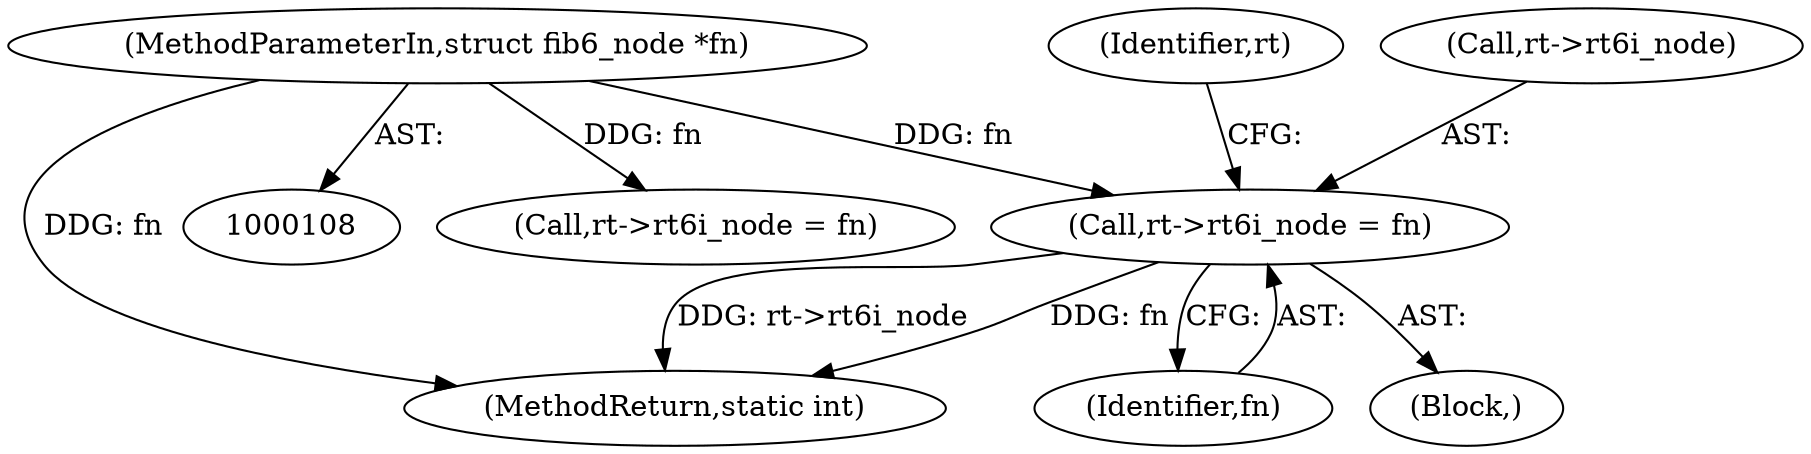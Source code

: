 digraph "0_linux_307f2fb95e9b96b3577916e73d92e104f8f26494@pointer" {
"1000412" [label="(Call,rt->rt6i_node = fn)"];
"1000109" [label="(MethodParameterIn,struct fib6_node *fn)"];
"1000109" [label="(MethodParameterIn,struct fib6_node *fn)"];
"1000420" [label="(Identifier,rt)"];
"1000477" [label="(Call,rt->rt6i_node = fn)"];
"1000413" [label="(Call,rt->rt6i_node)"];
"1000412" [label="(Call,rt->rt6i_node = fn)"];
"1000394" [label="(Block,)"];
"1000529" [label="(MethodReturn,static int)"];
"1000416" [label="(Identifier,fn)"];
"1000412" -> "1000394"  [label="AST: "];
"1000412" -> "1000416"  [label="CFG: "];
"1000413" -> "1000412"  [label="AST: "];
"1000416" -> "1000412"  [label="AST: "];
"1000420" -> "1000412"  [label="CFG: "];
"1000412" -> "1000529"  [label="DDG: rt->rt6i_node"];
"1000412" -> "1000529"  [label="DDG: fn"];
"1000109" -> "1000412"  [label="DDG: fn"];
"1000109" -> "1000108"  [label="AST: "];
"1000109" -> "1000529"  [label="DDG: fn"];
"1000109" -> "1000477"  [label="DDG: fn"];
}
